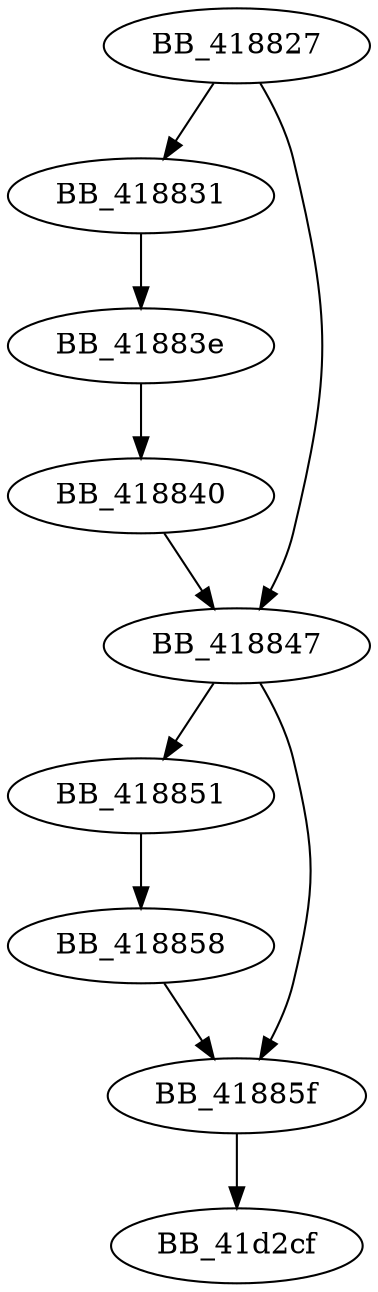 DiGraph __mtterm{
BB_418827->BB_418831
BB_418827->BB_418847
BB_418831->BB_41883e
BB_41883e->BB_418840
BB_418840->BB_418847
BB_418847->BB_418851
BB_418847->BB_41885f
BB_418851->BB_418858
BB_418858->BB_41885f
BB_41885f->BB_41d2cf
}
